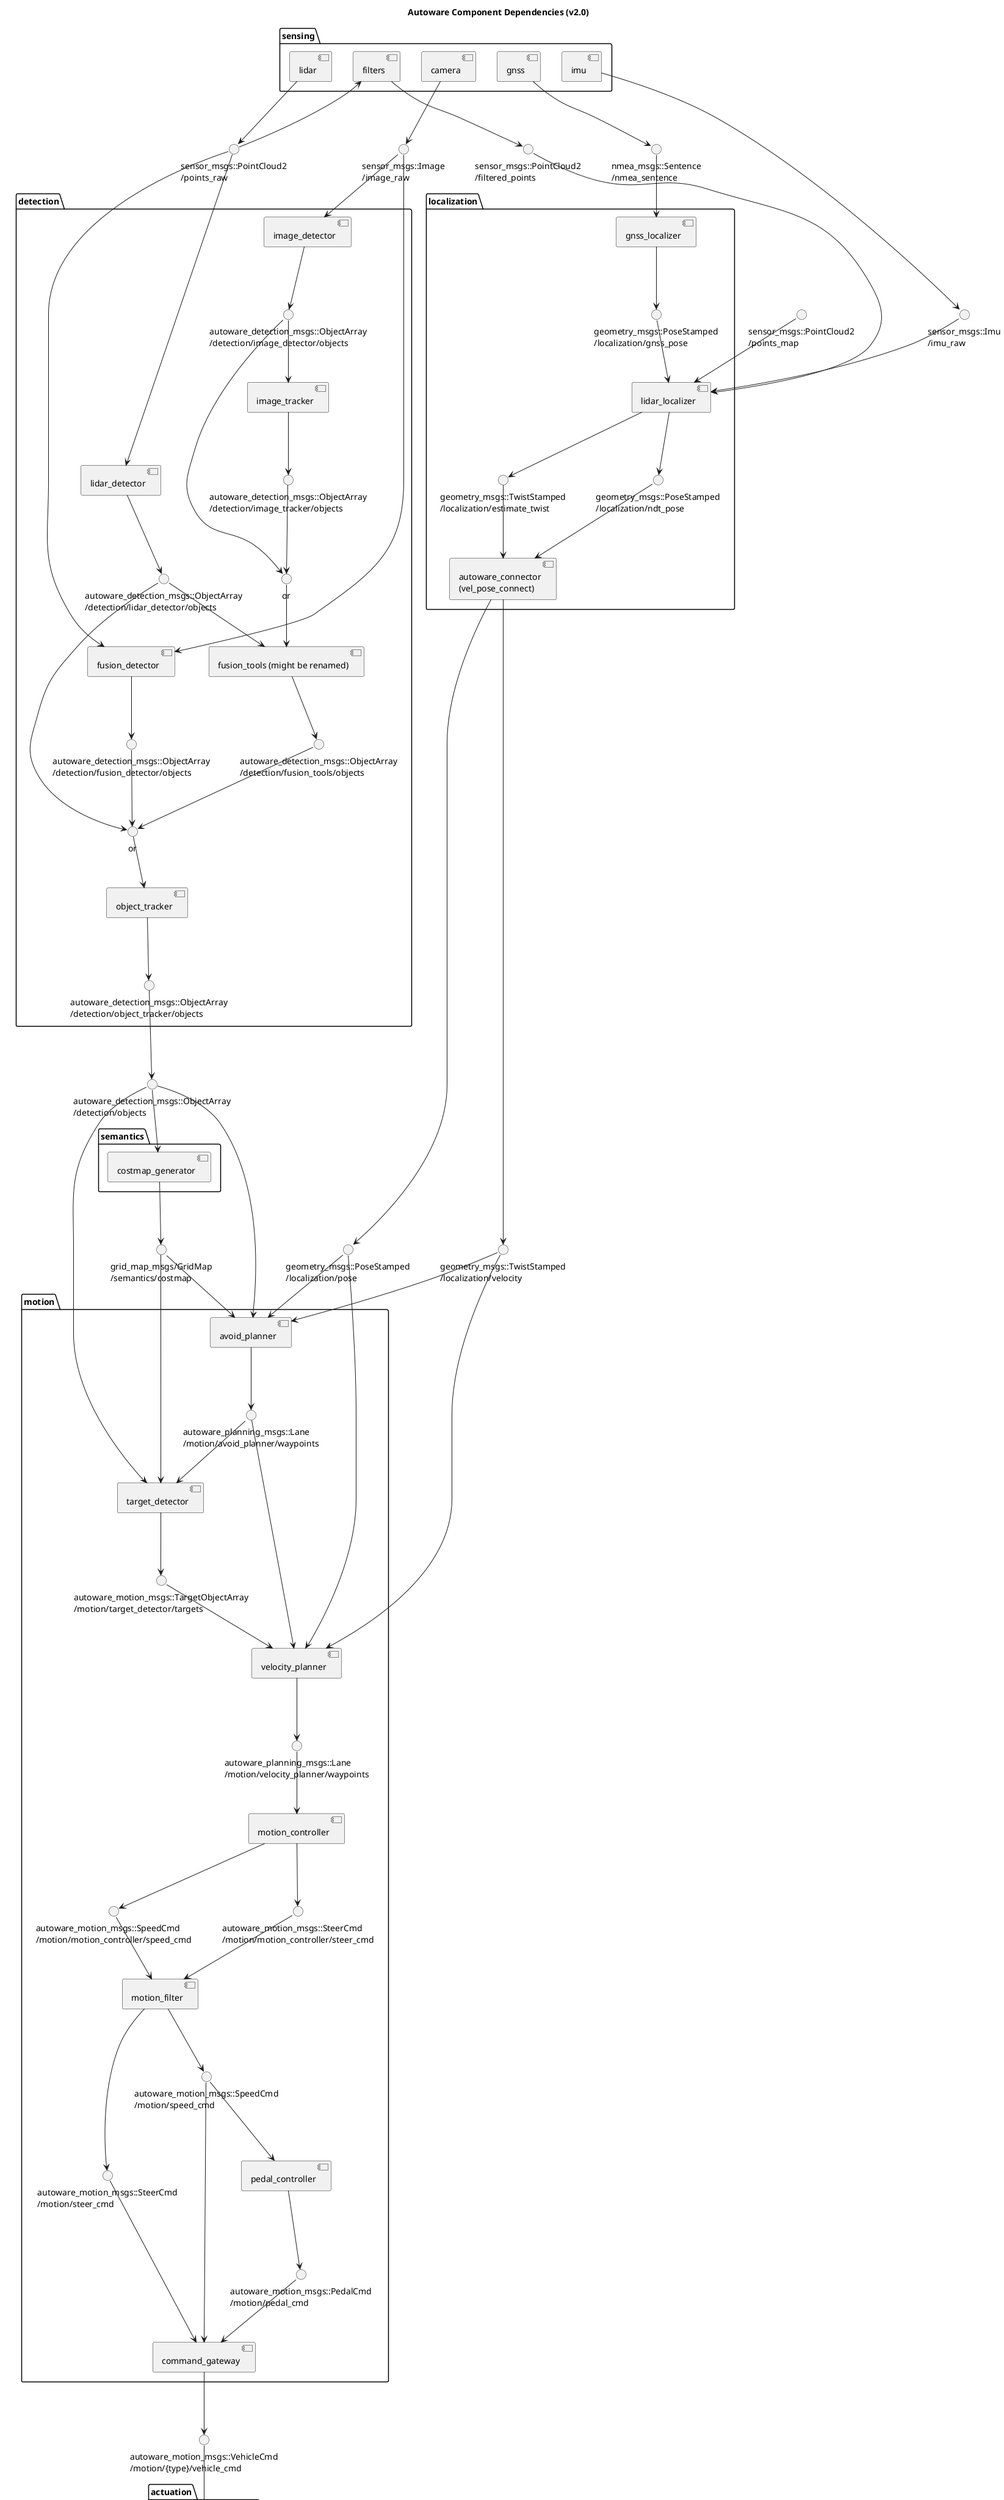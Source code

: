 @startuml

title Autoware Component Dependencies (v2.0)

() "sensor_msgs::Image\n/image_raw" as image_raw
() "sensor_msgs::PointCloud2\n/points_raw" as points_raw
() "sensor_msgs::PointCloud2\n/filtered_points" as filtered_points
() "sensor_msgs::Imu\n/imu_raw" as imu_raw
() "nmea_msgs::Sentence\n/nmea_sentence" as nmea_sentence

folder sensing {
    [camera]
    'outputs
    camera --> image_raw

    [lidar]
    'outputs
    lidar --> points_raw

    [filters]
    'inputs
    points_raw --> filters
    'outputs
    filters --> filtered_points

    [imu]
    'outputs
    imu --> imu_raw

    [gnss]
    'outputs
    gnss --> nmea_sentence
}

() "autoware_detection_msgs::ObjectArray\n/detection/objects" as detection_result
'() "autoware_detection_msgs::TrafficLight\n/detection/traffic_light_color" as traffic_light_color

folder detection {
    () "autoware_detection_msgs::ObjectArray\n/detection/image_detector/objects" as detected_objects_vision
    () "autoware_detection_msgs::ObjectArray\n/detection/image_tracker/objects" as image_objects_tracked
    () "or" as image_objects
    () "autoware_detection_msgs::ObjectArray\n/detection/lidar_detector/objects" as detected_objects_lidar
    () "autoware_detection_msgs::ObjectArray\n/detection/fusion_tools/objects" as detected_objects_combined
    () "autoware_detection_msgs::ObjectArray\n/detection/fusion_detector/objects" as detected_objects_fused
    () "or" as objects_fused
    () "autoware_detection_msgs::ObjectArray\n/detection/object_tracker/objects" as objects_tracked

    [image_detector]
    'inputs
    image_raw --> image_detector
    'outputs
    image_detector --> detected_objects_vision

    [image_tracker]
    'inputs
    detected_objects_vision --> image_tracker
    'outputs
    image_tracker --> image_objects_tracked

    [lidar_detector]
    'inputs
    points_raw --> lidar_detector
    'outputs
    lidar_detector --> detected_objects_lidar

    [fusion_detector]
    'inputs
    image_raw --> fusion_detector
    points_raw --> fusion_detector
    'outputs
    fusion_detector --> detected_objects_fused

    [fusion_tools (might be renamed)] as fusion_tools
    'inputs
    image_objects --> fusion_tools
    detected_objects_lidar --> fusion_tools
    'outputs
    fusion_tools --> detected_objects_combined

    'connection
    detected_objects_vision --> image_objects
    image_objects_tracked --> image_objects

    detected_objects_lidar --> objects_fused
    detected_objects_combined --> objects_fused
    detected_objects_fused --> objects_fused

    [object_tracker]
    'inputs
    objects_fused --> object_tracker
    'outputs
    object_tracker --> objects_tracked

    objects_tracked --> detection_result

    '[trafficlight_recognizer]
    'inputs
    'image_raw --> trafficlight_recognizer
    'outputs
    'trafficlight_recognizer --> traffic_light_color
}

() "grid_map_msgs/GridMap\n/semantics/costmap" as costmap

folder semantics {
    [costmap_generator]
    'inputs
    detection_result --> costmap_generator
    'outputs
    costmap_generator --> costmap
}

'lidar_localizer
() "sensor_msgs::PointCloud2\n/points_map" as points_map

'vel_pose_connect
() "geometry_msgs::PoseStamped\n/localization/pose" as current_pose
() "geometry_msgs::TwistStamped\n/localization/velocity" as current_velocity

folder localization {
    () "geometry_msgs::PoseStamped\n/localization/gnss_pose" as gnss_pose
    () "geometry_msgs::TwistStamped\n/localization/estimate_twist" as estimate_twist
    () "geometry_msgs::PoseStamped\n/localization/ndt_pose" as ndt_pose

    [gnss_localizer]
    'inputs
    nmea_sentence --> gnss_localizer
    'outputs
    gnss_localizer --> gnss_pose

    [lidar_localizer]
    'inputs
    gnss_pose --> lidar_localizer
    filtered_points --> lidar_localizer
    points_map --> lidar_localizer
    imu_raw --> lidar_localizer
    'outputs
    lidar_localizer --> estimate_twist
    lidar_localizer --> ndt_pose

    [autoware_connector\n(vel_pose_connect)] as vel_pose_connect
    'inputs
    estimate_twist --> vel_pose_connect
    ndt_pose --> vel_pose_connect
    'outputs
    vel_pose_connect --> current_pose
    vel_pose_connect --> current_velocity

    '[dead_reckoner] @ Autoware v2.0
}

'() "autoware_msgs::ControlCommandStamped\n/ctrl_cmd" as ctrl_cmd

'folder mission {
'}

() "autoware_motion_msgs::VehicleCmd\n/motion/{type}/vehicle_cmd" as vehicle_cmd

folder motion {
    () "autoware_planning_msgs::Lane\n/motion/avoid_planner/waypoints" as avoid_waypoints
    () "autoware_planning_msgs::Lane\n/motion/velocity_planner/waypoints" as final_waypoints
    () "autoware_motion_msgs::TargetObjectArray\n/motion/target_detector/targets" as targets
    () "autoware_motion_msgs::SpeedCmd\n/motion/motion_controller/speed_cmd" as speed_cmd_raw
    () "autoware_motion_msgs::SteerCmd\n/motion/motion_controller/steer_cmd" as steer_cmd_raw
    () "autoware_motion_msgs::SteerCmd\n/motion/steer_cmd" as steer_cmd
    () "autoware_motion_msgs::SpeedCmd\n/motion/speed_cmd" as speed_cmd
    () "autoware_motion_msgs::PedalCmd\n/motion/pedal_cmd" as pedal_cmd

    [avoid_planner]
    'inputs
    current_pose --> avoid_planner
    current_velocity --> avoid_planner
    detection_result --> avoid_planner
    costmap --> avoid_planner
    'outputs
    avoid_planner --> avoid_waypoints

    [target_detector]
    'inputs
    detection_result --> target_detector
    costmap --> target_detector
    avoid_waypoints --> target_detector
    'outputs
    target_detector --> targets

    [velocity_planner]
    'inputs
    current_pose --> velocity_planner
    current_velocity --> velocity_planner
    avoid_waypoints --> velocity_planner
    targets --> velocity_planner
    'outputs
    velocity_planner --> final_waypoints

    [motion_controller]
    'inputs
    final_waypoints --> motion_controller
    'outputs
    motion_controller --> speed_cmd_raw
    motion_controller --> steer_cmd_raw
    'waypoint_follower --> ctrl_cmd

    [motion_filter]
    'inputs
    speed_cmd_raw --> motion_filter
    steer_cmd_raw --> motion_filter
    'outputs
    motion_filter --> speed_cmd
    motion_filter --> steer_cmd

    [pedal_controller]
    'inputs
    speed_cmd --> pedal_controller
    'outputs
    pedal_controller --> pedal_cmd

    [command_gateway]
    'inputs
    speed_cmd --> command_gateway
    steer_cmd --> command_gateway
    pedal_cmd --> command_gateway
    'outputs
    command_gateway --> vehicle_cmd
}

() "CAN, Socket, Serial, etc" as vehicle_communication
() "autoware_actuation_msgs::VehicleStatus\n/actuation/vehicle_status" as vehicle_status

folder actuation {
    [vehicle_interface]
    'inputs
    vehicle_cmd --> vehicle_interface
    'outputs
    vehicle_interface --> vehicle_status
    vehicle_interface --> vehicle_communication
}

folder vehicle {
    [Vehicle ECU] as vehicle_ecu
    'inputs
    vehicle_communication --> vehicle_ecu
}

@enduml
